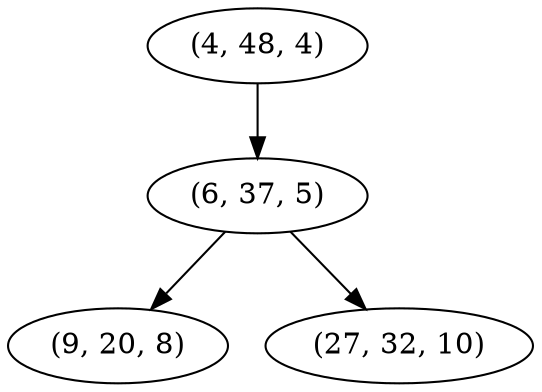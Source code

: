 digraph tree {
    "(4, 48, 4)";
    "(6, 37, 5)";
    "(9, 20, 8)";
    "(27, 32, 10)";
    "(4, 48, 4)" -> "(6, 37, 5)";
    "(6, 37, 5)" -> "(9, 20, 8)";
    "(6, 37, 5)" -> "(27, 32, 10)";
}

